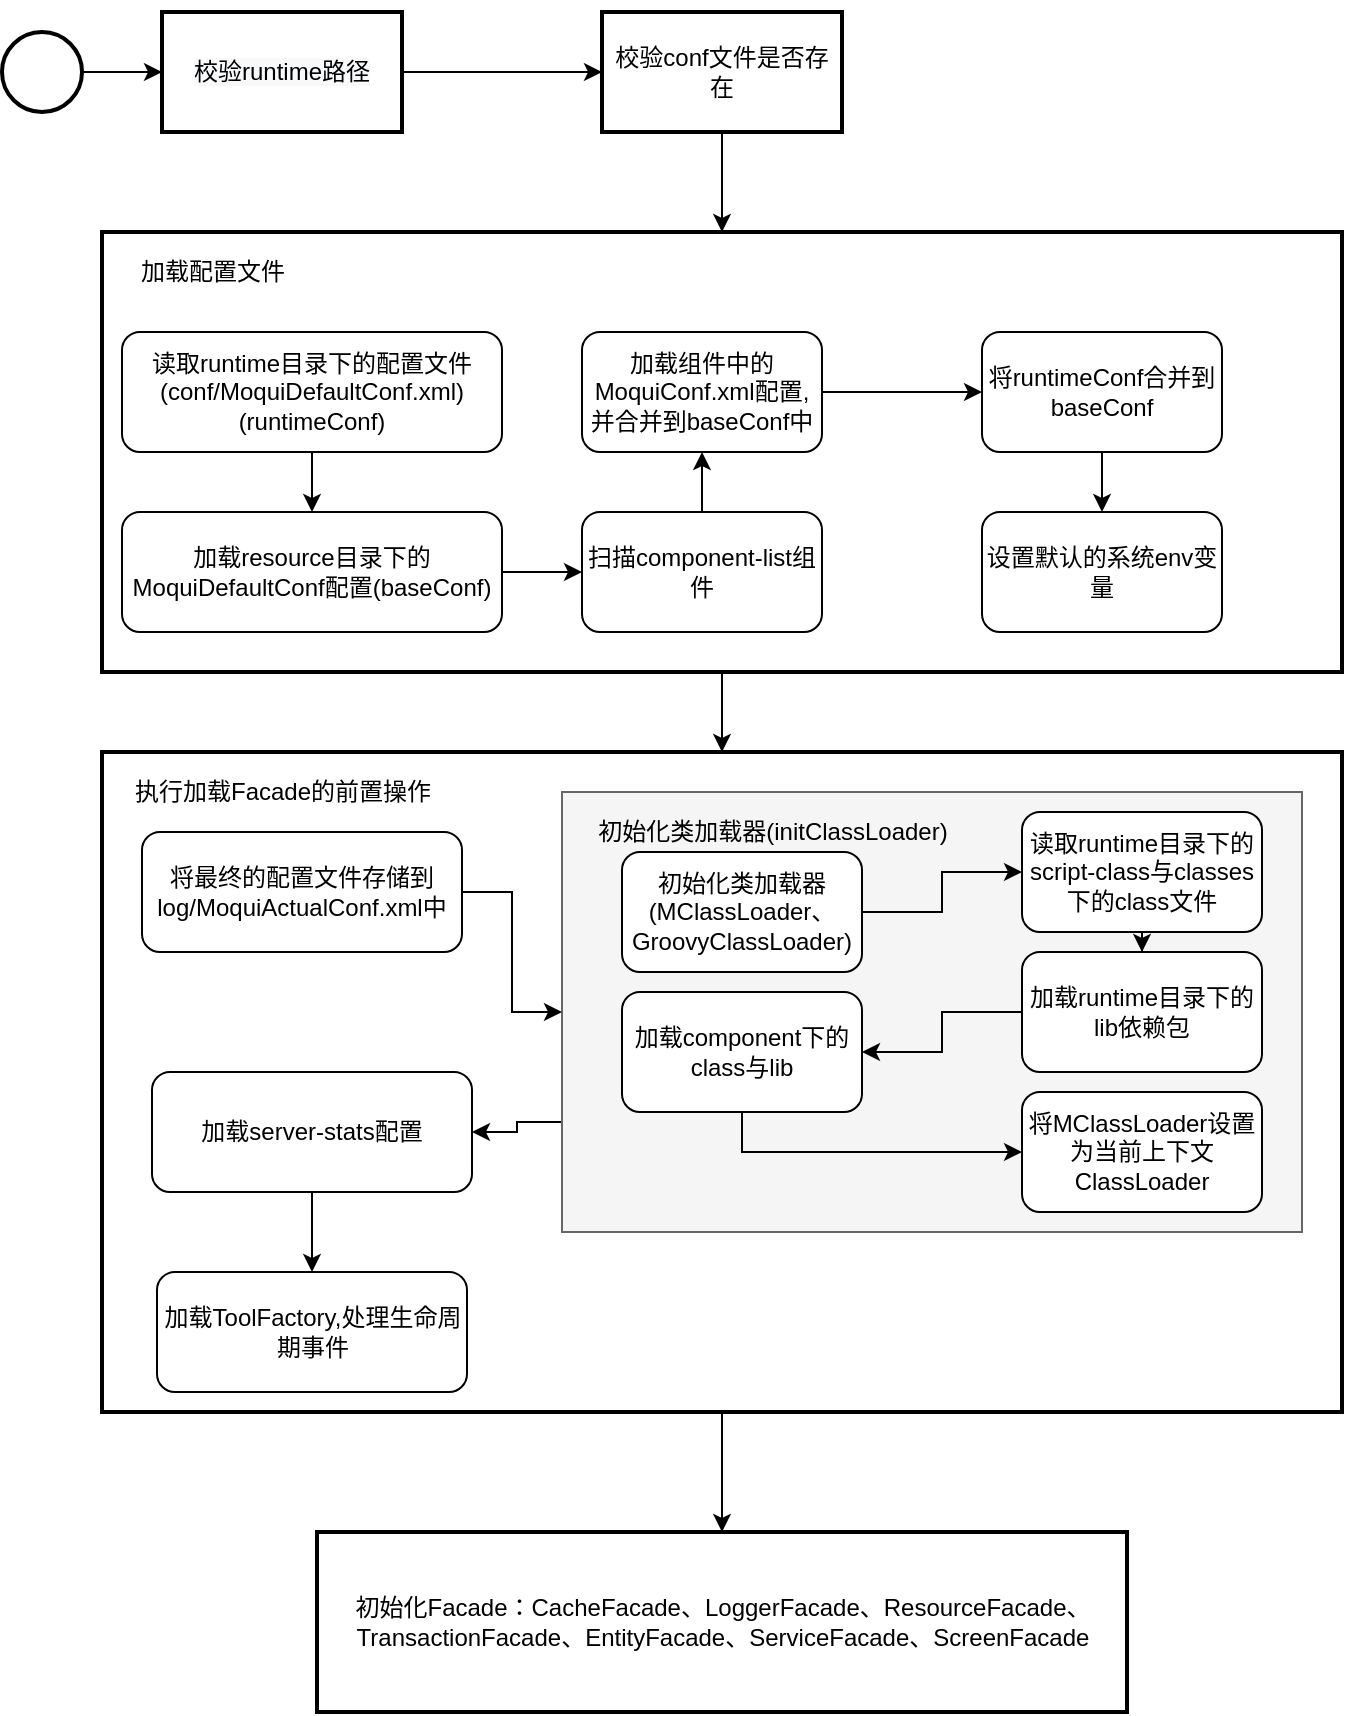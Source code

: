 <mxfile version="14.5.1" type="device"><diagram id="5OppwrLUzVoQ8KqOgta8" name="第 1 页"><mxGraphModel dx="1422" dy="822" grid="1" gridSize="10" guides="1" tooltips="1" connect="1" arrows="1" fold="1" page="1" pageScale="1" pageWidth="827" pageHeight="1169" math="0" shadow="0"><root><mxCell id="0"/><mxCell id="1" parent="0"/><mxCell id="s7LMuPkOj0OQic2_XYV--70" value="" style="edgeStyle=orthogonalEdgeStyle;rounded=0;orthogonalLoop=1;jettySize=auto;html=1;" edge="1" parent="1" source="s7LMuPkOj0OQic2_XYV--46" target="s7LMuPkOj0OQic2_XYV--69"><mxGeometry relative="1" as="geometry"/></mxCell><mxCell id="s7LMuPkOj0OQic2_XYV--46" value="" style="whiteSpace=wrap;html=1;strokeWidth=2;" vertex="1" parent="1"><mxGeometry x="70" y="470" width="620" height="330" as="geometry"/></mxCell><mxCell id="s7LMuPkOj0OQic2_XYV--66" style="edgeStyle=orthogonalEdgeStyle;rounded=0;orthogonalLoop=1;jettySize=auto;html=1;exitX=0;exitY=0.75;exitDx=0;exitDy=0;entryX=1;entryY=0.5;entryDx=0;entryDy=0;" edge="1" parent="1" source="s7LMuPkOj0OQic2_XYV--61" target="s7LMuPkOj0OQic2_XYV--65"><mxGeometry relative="1" as="geometry"/></mxCell><mxCell id="s7LMuPkOj0OQic2_XYV--61" value="" style="rounded=0;whiteSpace=wrap;html=1;fillColor=#f5f5f5;strokeColor=#666666;fontColor=#333333;" vertex="1" parent="1"><mxGeometry x="300" y="490" width="370" height="220" as="geometry"/></mxCell><mxCell id="s7LMuPkOj0OQic2_XYV--23" value="" style="edgeStyle=orthogonalEdgeStyle;rounded=0;orthogonalLoop=1;jettySize=auto;html=1;" edge="1" parent="1" source="s7LMuPkOj0OQic2_XYV--2" target="s7LMuPkOj0OQic2_XYV--22"><mxGeometry relative="1" as="geometry"/></mxCell><mxCell id="s7LMuPkOj0OQic2_XYV--2" value="" style="strokeWidth=2;html=1;shape=mxgraph.flowchart.start_2;whiteSpace=wrap;" vertex="1" parent="1"><mxGeometry x="20" y="110" width="40" height="40" as="geometry"/></mxCell><mxCell id="s7LMuPkOj0OQic2_XYV--11" value="" style="edgeStyle=orthogonalEdgeStyle;rounded=0;orthogonalLoop=1;jettySize=auto;html=1;" edge="1" parent="1" target="s7LMuPkOj0OQic2_XYV--10"><mxGeometry relative="1" as="geometry"><mxPoint x="260" y="110" as="sourcePoint"/></mxGeometry></mxCell><mxCell id="s7LMuPkOj0OQic2_XYV--13" value="" style="edgeStyle=orthogonalEdgeStyle;rounded=0;orthogonalLoop=1;jettySize=auto;html=1;" edge="1" parent="1" source="s7LMuPkOj0OQic2_XYV--10"><mxGeometry relative="1" as="geometry"><mxPoint x="550" y="150" as="targetPoint"/></mxGeometry></mxCell><mxCell id="s7LMuPkOj0OQic2_XYV--25" value="" style="edgeStyle=orthogonalEdgeStyle;rounded=0;orthogonalLoop=1;jettySize=auto;html=1;" edge="1" parent="1" source="s7LMuPkOj0OQic2_XYV--22" target="s7LMuPkOj0OQic2_XYV--24"><mxGeometry relative="1" as="geometry"/></mxCell><mxCell id="s7LMuPkOj0OQic2_XYV--22" value="&#10;&#10;&lt;span style=&quot;color: rgb(0, 0, 0); font-family: helvetica; font-size: 12px; font-style: normal; font-weight: 400; letter-spacing: normal; text-align: center; text-indent: 0px; text-transform: none; word-spacing: 0px; background-color: rgb(248, 249, 250); display: inline; float: none;&quot;&gt;校验runtime路径&lt;/span&gt;&#10;&#10;" style="whiteSpace=wrap;html=1;strokeWidth=2;" vertex="1" parent="1"><mxGeometry x="100" y="100" width="120" height="60" as="geometry"/></mxCell><mxCell id="s7LMuPkOj0OQic2_XYV--29" style="edgeStyle=orthogonalEdgeStyle;rounded=0;orthogonalLoop=1;jettySize=auto;html=1;exitX=0.5;exitY=1;exitDx=0;exitDy=0;entryX=0.5;entryY=0;entryDx=0;entryDy=0;" edge="1" parent="1" source="s7LMuPkOj0OQic2_XYV--24" target="s7LMuPkOj0OQic2_XYV--26"><mxGeometry relative="1" as="geometry"/></mxCell><mxCell id="s7LMuPkOj0OQic2_XYV--24" value="校验conf文件是否存在" style="whiteSpace=wrap;html=1;strokeWidth=2;" vertex="1" parent="1"><mxGeometry x="320" y="100" width="120" height="60" as="geometry"/></mxCell><mxCell id="s7LMuPkOj0OQic2_XYV--47" value="" style="edgeStyle=orthogonalEdgeStyle;rounded=0;orthogonalLoop=1;jettySize=auto;html=1;" edge="1" parent="1" source="s7LMuPkOj0OQic2_XYV--26" target="s7LMuPkOj0OQic2_XYV--46"><mxGeometry relative="1" as="geometry"/></mxCell><mxCell id="s7LMuPkOj0OQic2_XYV--26" value="" style="whiteSpace=wrap;html=1;strokeWidth=2;" vertex="1" parent="1"><mxGeometry x="70" y="210" width="620" height="220" as="geometry"/></mxCell><mxCell id="s7LMuPkOj0OQic2_XYV--28" value="&lt;span&gt;加载配置文件&lt;/span&gt;" style="text;html=1;align=center;verticalAlign=middle;resizable=0;points=[];autosize=1;" vertex="1" parent="1"><mxGeometry x="80" y="220" width="90" height="20" as="geometry"/></mxCell><mxCell id="s7LMuPkOj0OQic2_XYV--36" value="" style="edgeStyle=orthogonalEdgeStyle;rounded=0;orthogonalLoop=1;jettySize=auto;html=1;" edge="1" parent="1" source="s7LMuPkOj0OQic2_XYV--30" target="s7LMuPkOj0OQic2_XYV--35"><mxGeometry relative="1" as="geometry"/></mxCell><mxCell id="s7LMuPkOj0OQic2_XYV--30" value="读取runtime目录下的配置文件(conf/MoquiDefaultConf.xml)(runtimeConf)" style="rounded=1;whiteSpace=wrap;html=1;" vertex="1" parent="1"><mxGeometry x="80" y="260" width="190" height="60" as="geometry"/></mxCell><mxCell id="s7LMuPkOj0OQic2_XYV--41" style="edgeStyle=orthogonalEdgeStyle;rounded=0;orthogonalLoop=1;jettySize=auto;html=1;exitX=0.5;exitY=0;exitDx=0;exitDy=0;entryX=0.5;entryY=1;entryDx=0;entryDy=0;" edge="1" parent="1" source="s7LMuPkOj0OQic2_XYV--31" target="s7LMuPkOj0OQic2_XYV--33"><mxGeometry relative="1" as="geometry"/></mxCell><mxCell id="s7LMuPkOj0OQic2_XYV--31" value="扫描component-list组件" style="whiteSpace=wrap;html=1;rounded=1;" vertex="1" parent="1"><mxGeometry x="310" y="350" width="120" height="60" as="geometry"/></mxCell><mxCell id="s7LMuPkOj0OQic2_XYV--43" value="" style="edgeStyle=orthogonalEdgeStyle;rounded=0;orthogonalLoop=1;jettySize=auto;html=1;" edge="1" parent="1" source="s7LMuPkOj0OQic2_XYV--33" target="s7LMuPkOj0OQic2_XYV--42"><mxGeometry relative="1" as="geometry"/></mxCell><mxCell id="s7LMuPkOj0OQic2_XYV--33" value="加载组件中的MoquiConf.xml配置,并合并到baseConf中" style="whiteSpace=wrap;html=1;rounded=1;" vertex="1" parent="1"><mxGeometry x="310" y="260" width="120" height="60" as="geometry"/></mxCell><mxCell id="s7LMuPkOj0OQic2_XYV--40" style="edgeStyle=orthogonalEdgeStyle;rounded=0;orthogonalLoop=1;jettySize=auto;html=1;exitX=1;exitY=0.5;exitDx=0;exitDy=0;entryX=0;entryY=0.5;entryDx=0;entryDy=0;" edge="1" parent="1" source="s7LMuPkOj0OQic2_XYV--35" target="s7LMuPkOj0OQic2_XYV--31"><mxGeometry relative="1" as="geometry"/></mxCell><mxCell id="s7LMuPkOj0OQic2_XYV--35" value="加载resource目录下的MoquiDefaultConf配置(baseConf)" style="whiteSpace=wrap;html=1;rounded=1;" vertex="1" parent="1"><mxGeometry x="80" y="350" width="190" height="60" as="geometry"/></mxCell><mxCell id="s7LMuPkOj0OQic2_XYV--45" value="" style="edgeStyle=orthogonalEdgeStyle;rounded=0;orthogonalLoop=1;jettySize=auto;html=1;" edge="1" parent="1" source="s7LMuPkOj0OQic2_XYV--42" target="s7LMuPkOj0OQic2_XYV--44"><mxGeometry relative="1" as="geometry"/></mxCell><mxCell id="s7LMuPkOj0OQic2_XYV--42" value="将runtimeConf合并到baseConf" style="whiteSpace=wrap;html=1;rounded=1;" vertex="1" parent="1"><mxGeometry x="510" y="260" width="120" height="60" as="geometry"/></mxCell><mxCell id="s7LMuPkOj0OQic2_XYV--44" value="设置默认的系统env变量" style="whiteSpace=wrap;html=1;rounded=1;" vertex="1" parent="1"><mxGeometry x="510" y="350" width="120" height="60" as="geometry"/></mxCell><mxCell id="s7LMuPkOj0OQic2_XYV--48" value="执行加载Facade的前置操作" style="text;html=1;align=center;verticalAlign=middle;resizable=0;points=[];autosize=1;" vertex="1" parent="1"><mxGeometry x="80" y="480" width="160" height="20" as="geometry"/></mxCell><mxCell id="s7LMuPkOj0OQic2_XYV--63" style="edgeStyle=orthogonalEdgeStyle;rounded=0;orthogonalLoop=1;jettySize=auto;html=1;exitX=1;exitY=0.5;exitDx=0;exitDy=0;" edge="1" parent="1" source="s7LMuPkOj0OQic2_XYV--49" target="s7LMuPkOj0OQic2_XYV--61"><mxGeometry relative="1" as="geometry"/></mxCell><mxCell id="s7LMuPkOj0OQic2_XYV--49" value="将最终的配置文件存储到log/MoquiActualConf.xml中" style="whiteSpace=wrap;html=1;rounded=1;" vertex="1" parent="1"><mxGeometry x="90" y="510" width="160" height="60" as="geometry"/></mxCell><mxCell id="s7LMuPkOj0OQic2_XYV--53" value="" style="edgeStyle=orthogonalEdgeStyle;rounded=0;orthogonalLoop=1;jettySize=auto;html=1;" edge="1" parent="1" source="s7LMuPkOj0OQic2_XYV--50" target="s7LMuPkOj0OQic2_XYV--52"><mxGeometry relative="1" as="geometry"/></mxCell><mxCell id="s7LMuPkOj0OQic2_XYV--50" value="初始化类加载器(MClassLoader、GroovyClassLoader)" style="whiteSpace=wrap;html=1;rounded=1;" vertex="1" parent="1"><mxGeometry x="330" y="520" width="120" height="60" as="geometry"/></mxCell><mxCell id="s7LMuPkOj0OQic2_XYV--55" value="" style="edgeStyle=orthogonalEdgeStyle;rounded=0;orthogonalLoop=1;jettySize=auto;html=1;" edge="1" parent="1" source="s7LMuPkOj0OQic2_XYV--52" target="s7LMuPkOj0OQic2_XYV--54"><mxGeometry relative="1" as="geometry"/></mxCell><mxCell id="s7LMuPkOj0OQic2_XYV--52" value="读取runtime目录下的script-class与classes下的class文件" style="whiteSpace=wrap;html=1;rounded=1;" vertex="1" parent="1"><mxGeometry x="530" y="500" width="120" height="60" as="geometry"/></mxCell><mxCell id="s7LMuPkOj0OQic2_XYV--57" value="" style="edgeStyle=orthogonalEdgeStyle;rounded=0;orthogonalLoop=1;jettySize=auto;html=1;" edge="1" parent="1" source="s7LMuPkOj0OQic2_XYV--54" target="s7LMuPkOj0OQic2_XYV--56"><mxGeometry relative="1" as="geometry"/></mxCell><mxCell id="s7LMuPkOj0OQic2_XYV--54" value="加载runtime目录下的lib依赖包" style="whiteSpace=wrap;html=1;rounded=1;" vertex="1" parent="1"><mxGeometry x="530" y="570" width="120" height="60" as="geometry"/></mxCell><mxCell id="s7LMuPkOj0OQic2_XYV--59" value="" style="edgeStyle=orthogonalEdgeStyle;rounded=0;orthogonalLoop=1;jettySize=auto;html=1;" edge="1" parent="1" source="s7LMuPkOj0OQic2_XYV--56" target="s7LMuPkOj0OQic2_XYV--58"><mxGeometry relative="1" as="geometry"><Array as="points"><mxPoint x="390" y="670"/></Array></mxGeometry></mxCell><mxCell id="s7LMuPkOj0OQic2_XYV--56" value="加载component下的class与lib" style="whiteSpace=wrap;html=1;rounded=1;" vertex="1" parent="1"><mxGeometry x="330" y="590" width="120" height="60" as="geometry"/></mxCell><mxCell id="s7LMuPkOj0OQic2_XYV--58" value="将MClassLoader设置为当前上下文ClassLoader" style="whiteSpace=wrap;html=1;rounded=1;" vertex="1" parent="1"><mxGeometry x="530" y="640" width="120" height="60" as="geometry"/></mxCell><mxCell id="s7LMuPkOj0OQic2_XYV--62" value="初始化类加载器(initClassLoader)" style="text;html=1;align=center;verticalAlign=middle;resizable=0;points=[];autosize=1;" vertex="1" parent="1"><mxGeometry x="310" y="500" width="190" height="20" as="geometry"/></mxCell><mxCell id="s7LMuPkOj0OQic2_XYV--68" value="" style="edgeStyle=orthogonalEdgeStyle;rounded=0;orthogonalLoop=1;jettySize=auto;html=1;" edge="1" parent="1" source="s7LMuPkOj0OQic2_XYV--65" target="s7LMuPkOj0OQic2_XYV--67"><mxGeometry relative="1" as="geometry"/></mxCell><mxCell id="s7LMuPkOj0OQic2_XYV--65" value="加载server-stats配置" style="whiteSpace=wrap;html=1;rounded=1;" vertex="1" parent="1"><mxGeometry x="95" y="630" width="160" height="60" as="geometry"/></mxCell><mxCell id="s7LMuPkOj0OQic2_XYV--67" value="加载ToolFactory,处理生命周期事件" style="whiteSpace=wrap;html=1;rounded=1;" vertex="1" parent="1"><mxGeometry x="97.5" y="730" width="155" height="60" as="geometry"/></mxCell><mxCell id="s7LMuPkOj0OQic2_XYV--69" value="初始化Facade：CacheFacade、LoggerFacade、ResourceFacade、TransactionFacade、EntityFacade、ServiceFacade、ScreenFacade" style="whiteSpace=wrap;html=1;strokeWidth=2;" vertex="1" parent="1"><mxGeometry x="177.5" y="860" width="405" height="90" as="geometry"/></mxCell></root></mxGraphModel></diagram></mxfile>